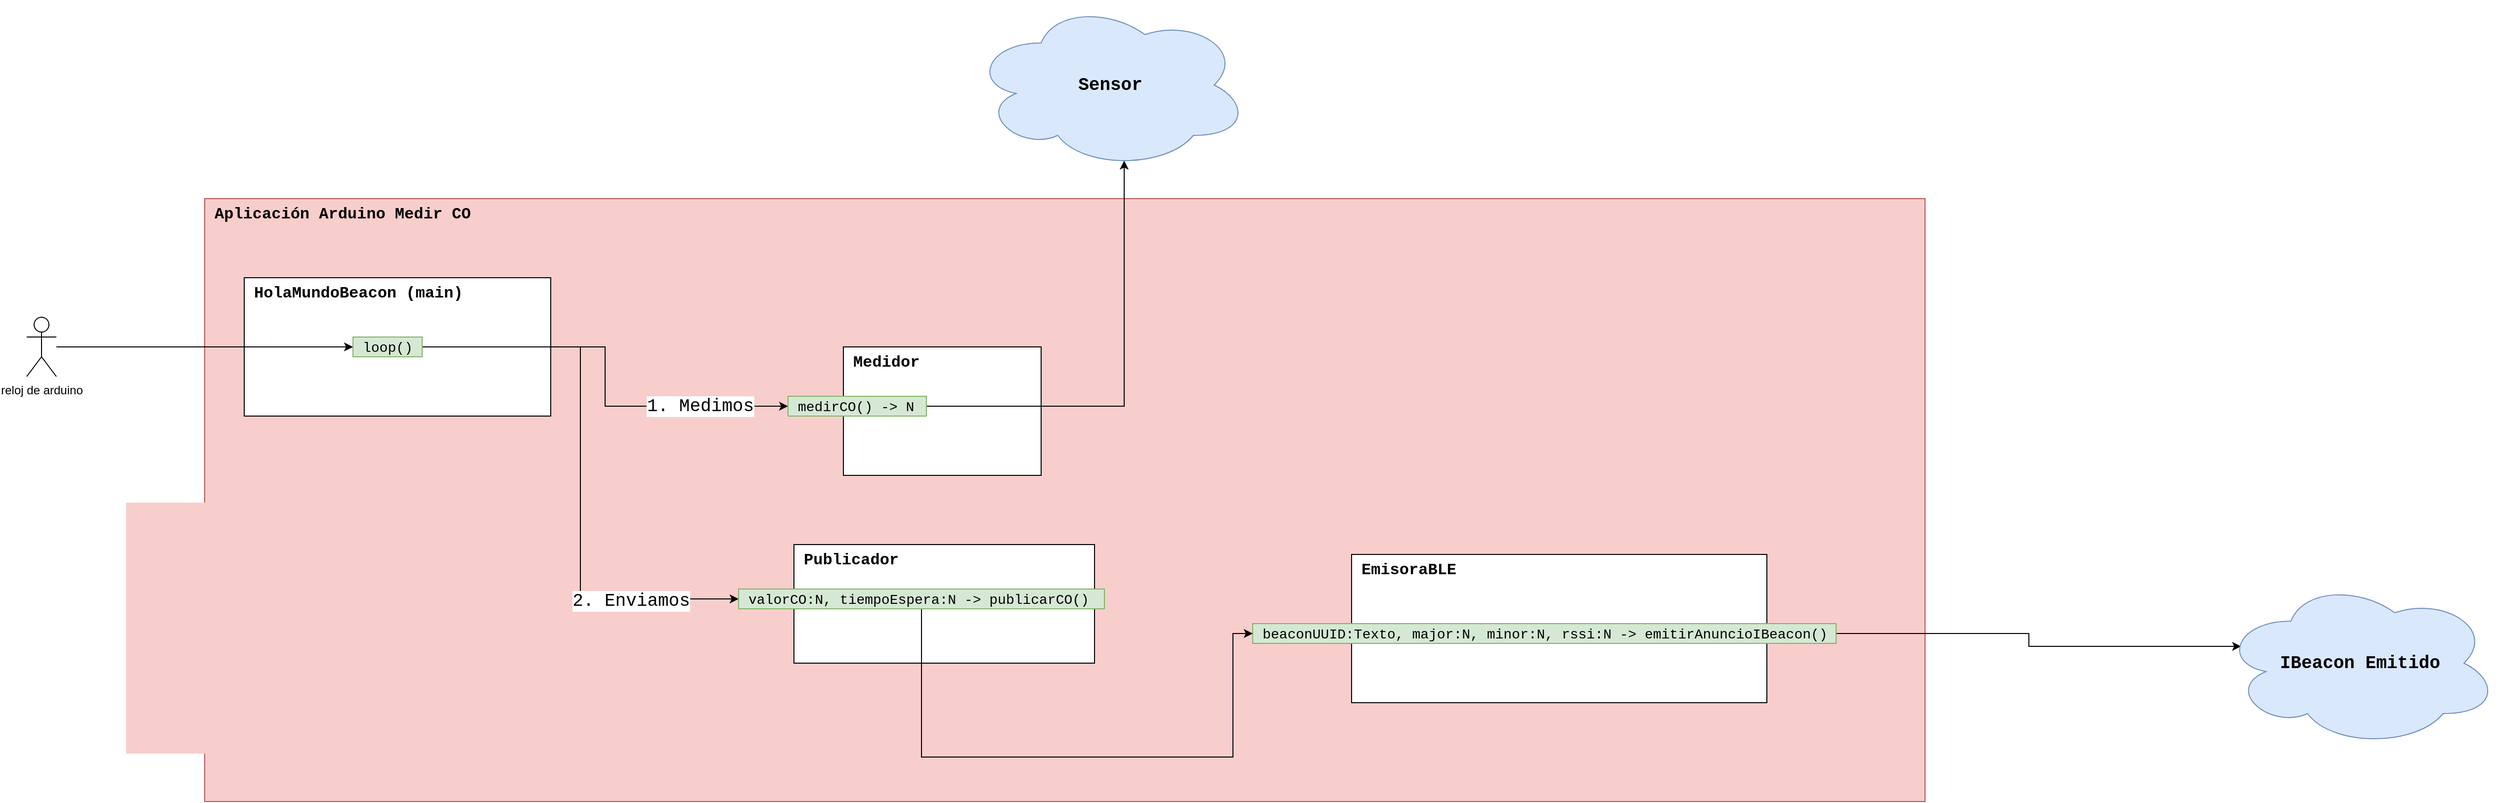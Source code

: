 <mxfile version="15.6.8" type="device"><diagram id="jH68z-heKGd2G1YnKmOQ" name="Página-1"><mxGraphModel dx="2208" dy="1925" grid="1" gridSize="10" guides="1" tooltips="1" connect="1" arrows="1" fold="1" page="1" pageScale="1" pageWidth="827" pageHeight="1169" math="0" shadow="0"><root><mxCell id="0"/><mxCell id="1" parent="0"/><mxCell id="Pzo8DGFgzoiCC6piFuyj-1" value="&lt;font style=&quot;font-size: 16px&quot;&gt;&lt;b&gt;Aplicación Arduino Medir CO&lt;/b&gt;&lt;/font&gt;" style="rounded=0;whiteSpace=wrap;html=1;fontFamily=Courier New;align=left;horizontal=1;verticalAlign=top;spacingLeft=8;fillColor=#f8cecc;strokeColor=#b85450;" parent="1" vertex="1"><mxGeometry x="10" y="50" width="1740" height="610" as="geometry"/></mxCell><mxCell id="Pzo8DGFgzoiCC6piFuyj-2" value="&lt;font style=&quot;font-size: 16px&quot;&gt;&lt;b&gt;HolaMundoBeacon (main)&lt;/b&gt;&lt;/font&gt;" style="rounded=0;whiteSpace=wrap;html=1;fontFamily=Courier New;align=left;horizontal=1;verticalAlign=top;spacingLeft=8;" parent="1" vertex="1"><mxGeometry x="50" y="130" width="310" height="140" as="geometry"/></mxCell><mxCell id="Pzo8DGFgzoiCC6piFuyj-9" style="edgeStyle=orthogonalEdgeStyle;rounded=0;orthogonalLoop=1;jettySize=auto;html=1;entryX=0;entryY=0.5;entryDx=0;entryDy=0;fontFamily=Courier New;fontSize=18;" parent="1" source="Pzo8DGFgzoiCC6piFuyj-13" target="Pzo8DGFgzoiCC6piFuyj-41" edge="1"><mxGeometry relative="1" as="geometry"/></mxCell><mxCell id="Pzo8DGFgzoiCC6piFuyj-10" value="1. Medimos" style="edgeLabel;html=1;align=center;verticalAlign=middle;resizable=0;points=[];fontSize=18;fontFamily=Courier New;" parent="Pzo8DGFgzoiCC6piFuyj-9" vertex="1" connectable="0"><mxGeometry x="0.587" relative="1" as="geometry"><mxPoint as="offset"/></mxGeometry></mxCell><mxCell id="Pzo8DGFgzoiCC6piFuyj-11" style="edgeStyle=orthogonalEdgeStyle;rounded=0;orthogonalLoop=1;jettySize=auto;html=1;entryX=0;entryY=0.5;entryDx=0;entryDy=0;fontFamily=Courier New;fontSize=18;" parent="1" source="Pzo8DGFgzoiCC6piFuyj-13" target="Pzo8DGFgzoiCC6piFuyj-48" edge="1"><mxGeometry relative="1" as="geometry"/></mxCell><mxCell id="Pzo8DGFgzoiCC6piFuyj-12" value="2. Enviamos" style="edgeLabel;html=1;align=center;verticalAlign=middle;resizable=0;points=[];fontSize=18;fontFamily=Courier New;" parent="Pzo8DGFgzoiCC6piFuyj-11" vertex="1" connectable="0"><mxGeometry x="0.62" y="-2" relative="1" as="geometry"><mxPoint as="offset"/></mxGeometry></mxCell><mxCell id="Pzo8DGFgzoiCC6piFuyj-13" value="&lt;span style=&quot;font-size: 14px&quot;&gt;loop()&lt;/span&gt;" style="rounded=0;whiteSpace=wrap;html=1;align=left;fontFamily=Courier New;autosize=1;spacingTop=2;spacingLeft=8;fillColor=#d5e8d4;strokeColor=#82b366;" parent="1" vertex="1"><mxGeometry x="160" y="190" width="70" height="20" as="geometry"/></mxCell><mxCell id="Pzo8DGFgzoiCC6piFuyj-14" value="&lt;font style=&quot;font-size: 16px&quot;&gt;&lt;b&gt;EmisoraBLE&lt;/b&gt;&lt;/font&gt;" style="rounded=0;whiteSpace=wrap;html=1;fontFamily=Courier New;align=left;horizontal=1;verticalAlign=top;spacingLeft=8;" parent="1" vertex="1"><mxGeometry x="1170" y="410" width="420" height="150" as="geometry"/></mxCell><mxCell id="Pzo8DGFgzoiCC6piFuyj-23" style="edgeStyle=orthogonalEdgeStyle;rounded=0;orthogonalLoop=1;jettySize=auto;html=1;entryX=0.07;entryY=0.4;entryDx=0;entryDy=0;entryPerimeter=0;fontFamily=Courier New;fontSize=18;" parent="1" source="Pzo8DGFgzoiCC6piFuyj-24" target="Pzo8DGFgzoiCC6piFuyj-80" edge="1"><mxGeometry relative="1" as="geometry"/></mxCell><mxCell id="Pzo8DGFgzoiCC6piFuyj-24" value="&lt;font style=&quot;font-size: 14px&quot;&gt;beaconUUID:Texto, major:N, minor:N, rssi:N -&amp;gt; emitirAnuncioIBeacon()&lt;br&gt;&lt;/font&gt;" style="rounded=0;whiteSpace=wrap;html=1;align=left;fontFamily=Courier New;autosize=1;spacingTop=2;spacingLeft=8;fillColor=#d5e8d4;strokeColor=#82b366;" parent="1" vertex="1"><mxGeometry x="1070" y="480" width="590" height="20" as="geometry"/></mxCell><mxCell id="Pzo8DGFgzoiCC6piFuyj-37" value="&lt;font style=&quot;font-size: 16px&quot;&gt;&lt;b&gt;Medidor&lt;/b&gt;&lt;/font&gt;" style="rounded=0;whiteSpace=wrap;html=1;fontFamily=Courier New;align=left;horizontal=1;verticalAlign=top;spacingLeft=8;" parent="1" vertex="1"><mxGeometry x="656" y="200" width="200" height="130" as="geometry"/></mxCell><mxCell id="Pzo8DGFgzoiCC6piFuyj-40" style="edgeStyle=orthogonalEdgeStyle;rounded=0;orthogonalLoop=1;jettySize=auto;html=1;entryX=0.55;entryY=0.95;entryDx=0;entryDy=0;entryPerimeter=0;fontFamily=Courier New;fontSize=18;" parent="1" source="Pzo8DGFgzoiCC6piFuyj-41" target="Pzo8DGFgzoiCC6piFuyj-81" edge="1"><mxGeometry relative="1" as="geometry"/></mxCell><mxCell id="Pzo8DGFgzoiCC6piFuyj-41" value="&lt;font style=&quot;font-size: 14px&quot;&gt;medirCO() -&amp;gt; N&lt;br&gt;&lt;/font&gt;" style="rounded=0;whiteSpace=wrap;html=1;align=left;fontFamily=Courier New;autosize=1;spacingTop=2;spacingLeft=8;fillColor=#d5e8d4;strokeColor=#82b366;" parent="1" vertex="1"><mxGeometry x="600" y="250" width="140" height="20" as="geometry"/></mxCell><mxCell id="Pzo8DGFgzoiCC6piFuyj-42" value="&lt;font style=&quot;font-size: 16px&quot;&gt;&lt;b&gt;Publicador&lt;/b&gt;&lt;/font&gt;" style="rounded=0;whiteSpace=wrap;html=1;fontFamily=Courier New;align=left;horizontal=1;verticalAlign=top;spacingLeft=8;" parent="1" vertex="1"><mxGeometry x="606" y="400" width="304" height="120" as="geometry"/></mxCell><mxCell id="Pzo8DGFgzoiCC6piFuyj-47" style="edgeStyle=orthogonalEdgeStyle;rounded=0;orthogonalLoop=1;jettySize=auto;html=1;entryX=0;entryY=0.5;entryDx=0;entryDy=0;fontFamily=Courier New;fontSize=18;" parent="1" source="Pzo8DGFgzoiCC6piFuyj-48" target="Pzo8DGFgzoiCC6piFuyj-24" edge="1"><mxGeometry relative="1" as="geometry"><Array as="points"><mxPoint x="1050" y="615"/><mxPoint x="1050" y="490"/></Array></mxGeometry></mxCell><mxCell id="Pzo8DGFgzoiCC6piFuyj-48" value="&lt;font style=&quot;font-size: 14px&quot;&gt;valorCO:N, tiempoEspera:N -&amp;gt; publicarCO()&lt;br&gt;&lt;/font&gt;" style="rounded=0;whiteSpace=wrap;html=1;align=left;fontFamily=Courier New;autosize=1;spacingTop=2;spacingLeft=8;fillColor=#d5e8d4;strokeColor=#82b366;" parent="1" vertex="1"><mxGeometry x="550" y="445" width="370" height="20" as="geometry"/></mxCell><mxCell id="Pzo8DGFgzoiCC6piFuyj-80" value="IBeacon Emitido" style="ellipse;shape=cloud;whiteSpace=wrap;html=1;fillColor=#dae8fc;strokeColor=#6c8ebf;fontFamily=Courier New;fontStyle=1;fontSize=18;" parent="1" vertex="1"><mxGeometry x="2050" y="435" width="280" height="170" as="geometry"/></mxCell><mxCell id="Pzo8DGFgzoiCC6piFuyj-81" value="Sensor" style="ellipse;shape=cloud;whiteSpace=wrap;html=1;fillColor=#dae8fc;strokeColor=#6c8ebf;fontFamily=Courier New;fontStyle=1;fontSize=18;" parent="1" vertex="1"><mxGeometry x="786" y="-150" width="280" height="170" as="geometry"/></mxCell><mxCell id="Pzo8DGFgzoiCC6piFuyj-84" style="edgeStyle=orthogonalEdgeStyle;rounded=0;orthogonalLoop=1;jettySize=auto;html=1;" parent="1" source="Pzo8DGFgzoiCC6piFuyj-83" edge="1"><mxGeometry relative="1" as="geometry"><mxPoint x="160" y="200" as="targetPoint"/></mxGeometry></mxCell><mxCell id="Pzo8DGFgzoiCC6piFuyj-83" value="reloj de arduino" style="shape=umlActor;verticalLabelPosition=bottom;verticalAlign=top;html=1;outlineConnect=0;" parent="1" vertex="1"><mxGeometry x="-170" y="170" width="30" height="60" as="geometry"/></mxCell></root></mxGraphModel></diagram></mxfile>